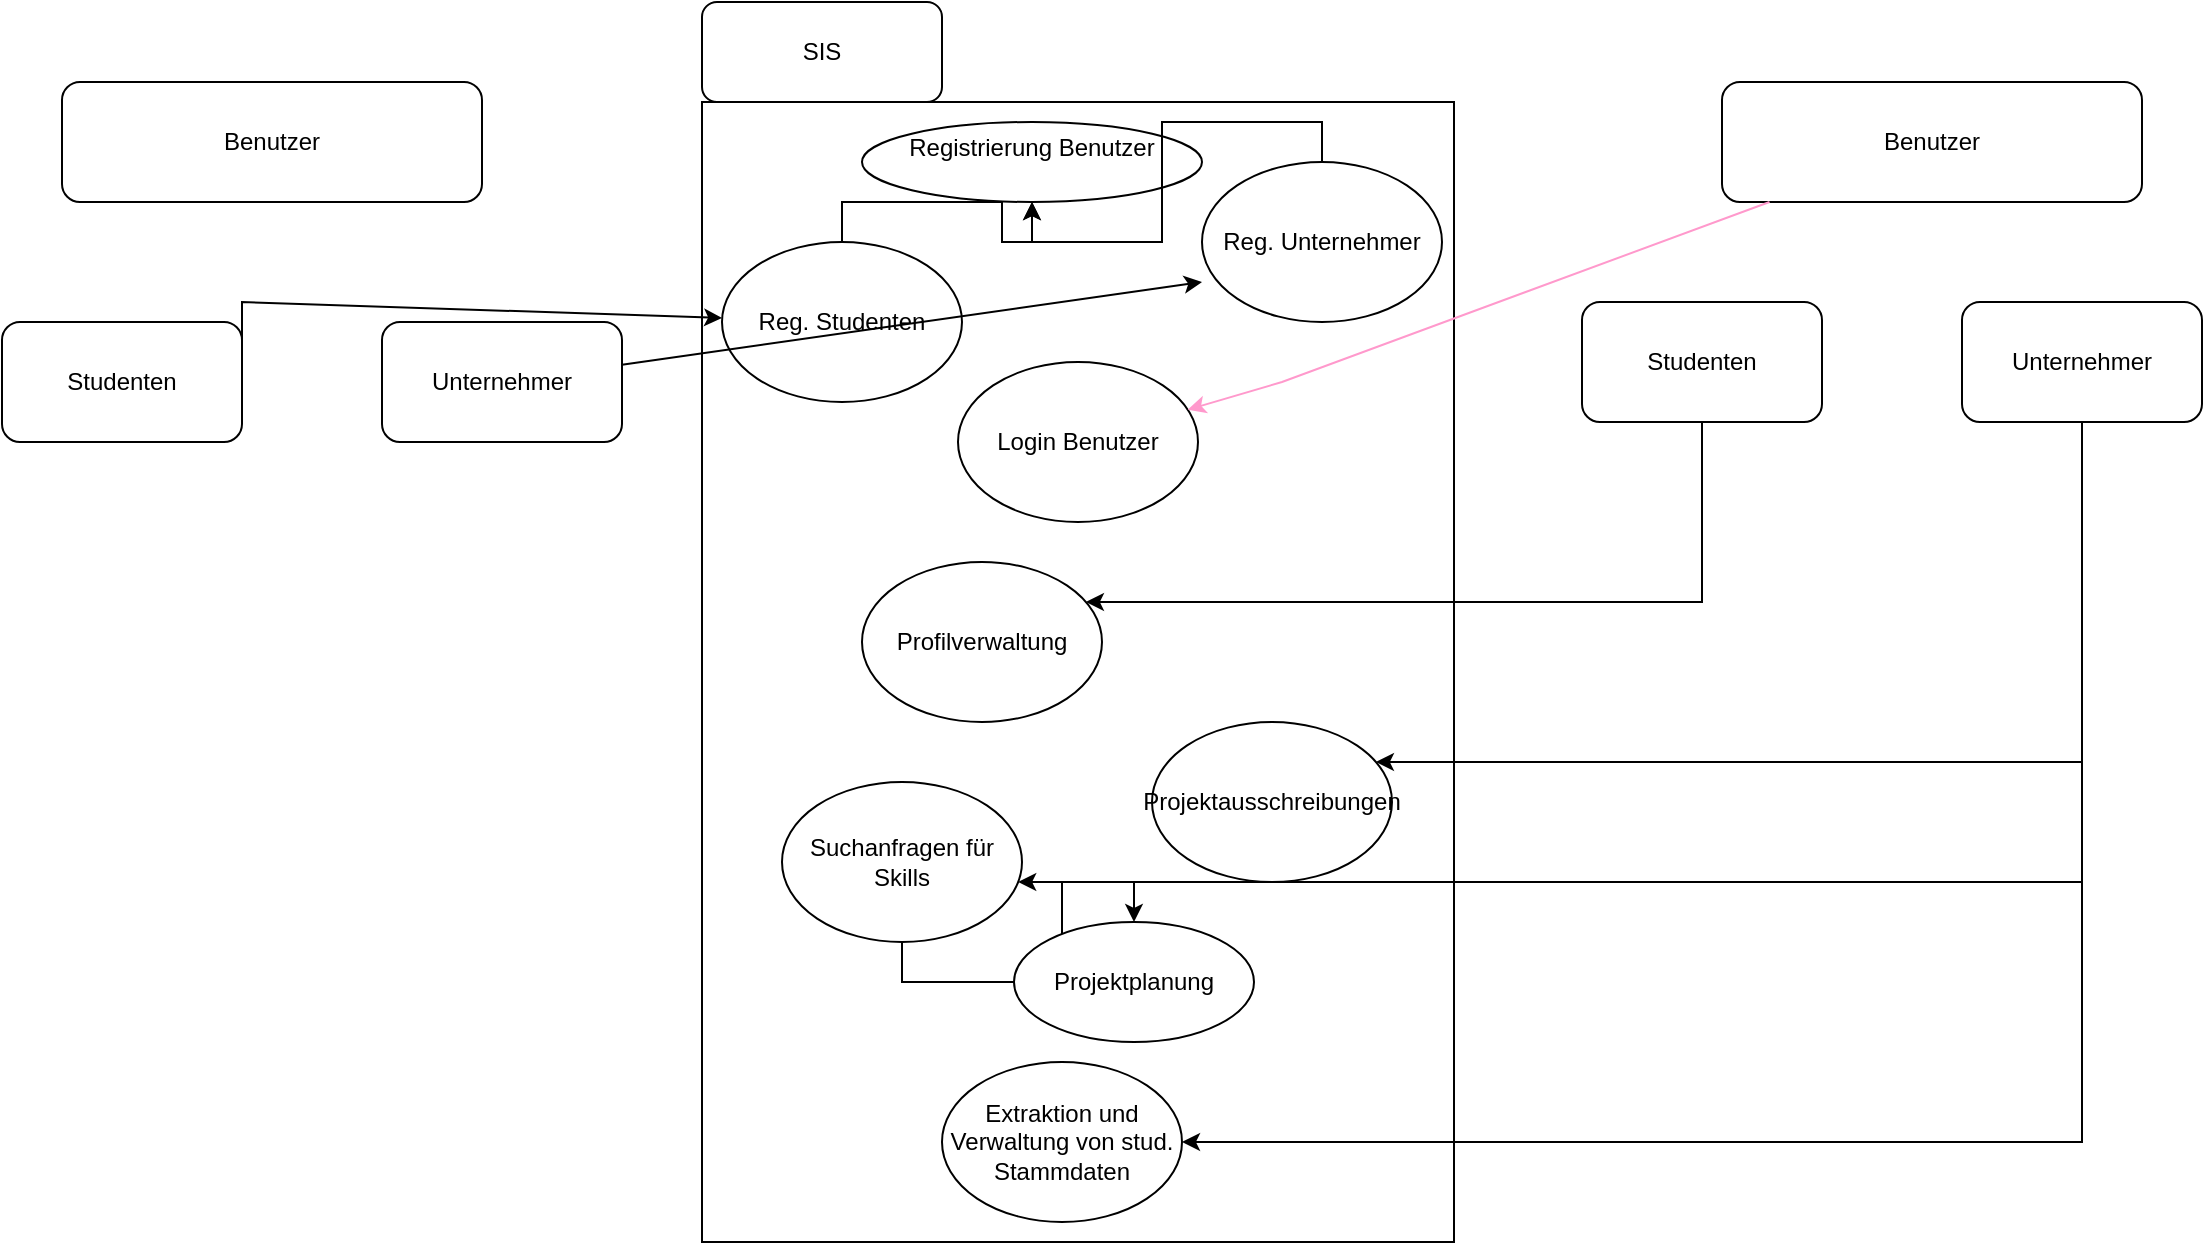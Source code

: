 <mxfile version="22.1.4" type="github">
  <diagram name="Page-1" id="ZWhp1XGwrc4be9mz8kel">
    <mxGraphModel dx="1434" dy="651" grid="1" gridSize="10" guides="1" tooltips="1" connect="1" arrows="1" fold="1" page="1" pageScale="1" pageWidth="1169" pageHeight="826" math="0" shadow="0">
      <root>
        <mxCell id="0" />
        <mxCell id="1" parent="0" />
        <mxCell id="MnY0Aaij6uocOL5gSc5U-1" value="" style="rounded=0;whiteSpace=wrap;html=1;" vertex="1" parent="1">
          <mxGeometry x="360" y="50" width="376" height="570" as="geometry" />
        </mxCell>
        <mxCell id="MnY0Aaij6uocOL5gSc5U-2" value="&lt;div&gt;Registrierung Benutzer&lt;/div&gt;&lt;div&gt;&lt;br&gt;&lt;/div&gt;" style="ellipse;whiteSpace=wrap;html=1;" vertex="1" parent="1">
          <mxGeometry x="440" y="60" width="170" height="40" as="geometry" />
        </mxCell>
        <mxCell id="MnY0Aaij6uocOL5gSc5U-31" value="" style="edgeStyle=orthogonalEdgeStyle;rounded=0;orthogonalLoop=1;jettySize=auto;html=1;" edge="1" parent="1" source="MnY0Aaij6uocOL5gSc5U-3" target="MnY0Aaij6uocOL5gSc5U-2">
          <mxGeometry relative="1" as="geometry" />
        </mxCell>
        <mxCell id="MnY0Aaij6uocOL5gSc5U-3" value="Reg. Unternehmer" style="ellipse;whiteSpace=wrap;html=1;" vertex="1" parent="1">
          <mxGeometry x="610" y="80" width="120" height="80" as="geometry" />
        </mxCell>
        <mxCell id="MnY0Aaij6uocOL5gSc5U-29" value="" style="edgeStyle=orthogonalEdgeStyle;rounded=0;orthogonalLoop=1;jettySize=auto;html=1;" edge="1" parent="1" source="MnY0Aaij6uocOL5gSc5U-4" target="MnY0Aaij6uocOL5gSc5U-2">
          <mxGeometry relative="1" as="geometry" />
        </mxCell>
        <mxCell id="MnY0Aaij6uocOL5gSc5U-4" value="Reg. Studenten" style="ellipse;whiteSpace=wrap;html=1;" vertex="1" parent="1">
          <mxGeometry x="370" y="120" width="120" height="80" as="geometry" />
        </mxCell>
        <mxCell id="MnY0Aaij6uocOL5gSc5U-5" value="Benutzer" style="rounded=1;whiteSpace=wrap;html=1;" vertex="1" parent="1">
          <mxGeometry x="40" y="40" width="210" height="60" as="geometry" />
        </mxCell>
        <mxCell id="MnY0Aaij6uocOL5gSc5U-6" value="Studenten" style="rounded=1;whiteSpace=wrap;html=1;" vertex="1" parent="1">
          <mxGeometry x="10" y="160" width="120" height="60" as="geometry" />
        </mxCell>
        <mxCell id="MnY0Aaij6uocOL5gSc5U-7" value="Unternehmer" style="rounded=1;whiteSpace=wrap;html=1;" vertex="1" parent="1">
          <mxGeometry x="200" y="160" width="120" height="60" as="geometry" />
        </mxCell>
        <mxCell id="MnY0Aaij6uocOL5gSc5U-9" value="Benutzer" style="rounded=1;whiteSpace=wrap;html=1;" vertex="1" parent="1">
          <mxGeometry x="870" y="40" width="210" height="60" as="geometry" />
        </mxCell>
        <mxCell id="MnY0Aaij6uocOL5gSc5U-33" value="" style="edgeStyle=orthogonalEdgeStyle;rounded=0;orthogonalLoop=1;jettySize=auto;html=1;" edge="1" parent="1" source="MnY0Aaij6uocOL5gSc5U-10" target="MnY0Aaij6uocOL5gSc5U-13">
          <mxGeometry relative="1" as="geometry">
            <mxPoint x="860" y="290" as="targetPoint" />
            <Array as="points">
              <mxPoint x="860" y="300" />
            </Array>
          </mxGeometry>
        </mxCell>
        <mxCell id="MnY0Aaij6uocOL5gSc5U-10" value="Studenten" style="rounded=1;whiteSpace=wrap;html=1;" vertex="1" parent="1">
          <mxGeometry x="800" y="150" width="120" height="60" as="geometry" />
        </mxCell>
        <mxCell id="MnY0Aaij6uocOL5gSc5U-34" value="" style="edgeStyle=orthogonalEdgeStyle;rounded=0;orthogonalLoop=1;jettySize=auto;html=1;" edge="1" parent="1" source="MnY0Aaij6uocOL5gSc5U-11" target="MnY0Aaij6uocOL5gSc5U-14">
          <mxGeometry relative="1" as="geometry">
            <mxPoint x="1050" y="290" as="targetPoint" />
            <Array as="points">
              <mxPoint x="1050" y="380" />
            </Array>
          </mxGeometry>
        </mxCell>
        <mxCell id="MnY0Aaij6uocOL5gSc5U-35" value="" style="edgeStyle=orthogonalEdgeStyle;rounded=0;orthogonalLoop=1;jettySize=auto;html=1;" edge="1" parent="1" source="MnY0Aaij6uocOL5gSc5U-11" target="MnY0Aaij6uocOL5gSc5U-15">
          <mxGeometry relative="1" as="geometry">
            <mxPoint x="1050" y="290" as="targetPoint" />
            <Array as="points">
              <mxPoint x="1050" y="440" />
            </Array>
          </mxGeometry>
        </mxCell>
        <mxCell id="MnY0Aaij6uocOL5gSc5U-37" value="" style="edgeStyle=orthogonalEdgeStyle;rounded=0;orthogonalLoop=1;jettySize=auto;html=1;" edge="1" parent="1" source="MnY0Aaij6uocOL5gSc5U-11" target="MnY0Aaij6uocOL5gSc5U-17">
          <mxGeometry relative="1" as="geometry">
            <mxPoint x="1190" y="180" as="targetPoint" />
            <Array as="points">
              <mxPoint x="1050" y="570" />
            </Array>
          </mxGeometry>
        </mxCell>
        <mxCell id="MnY0Aaij6uocOL5gSc5U-11" value="Unternehmer" style="rounded=1;whiteSpace=wrap;html=1;" vertex="1" parent="1">
          <mxGeometry x="990" y="150" width="120" height="60" as="geometry" />
        </mxCell>
        <mxCell id="MnY0Aaij6uocOL5gSc5U-12" value="Login Benutzer" style="ellipse;whiteSpace=wrap;html=1;" vertex="1" parent="1">
          <mxGeometry x="488" y="180" width="120" height="80" as="geometry" />
        </mxCell>
        <mxCell id="MnY0Aaij6uocOL5gSc5U-13" value="Profilverwaltung" style="ellipse;whiteSpace=wrap;html=1;" vertex="1" parent="1">
          <mxGeometry x="440" y="280" width="120" height="80" as="geometry" />
        </mxCell>
        <mxCell id="MnY0Aaij6uocOL5gSc5U-14" value="Projektausschreibungen" style="ellipse;whiteSpace=wrap;html=1;" vertex="1" parent="1">
          <mxGeometry x="585" y="360" width="120" height="80" as="geometry" />
        </mxCell>
        <mxCell id="MnY0Aaij6uocOL5gSc5U-36" value="" style="edgeStyle=orthogonalEdgeStyle;rounded=0;orthogonalLoop=1;jettySize=auto;html=1;" edge="1" parent="1" source="MnY0Aaij6uocOL5gSc5U-15" target="MnY0Aaij6uocOL5gSc5U-16">
          <mxGeometry relative="1" as="geometry" />
        </mxCell>
        <mxCell id="MnY0Aaij6uocOL5gSc5U-15" value="Suchanfragen für Skills" style="ellipse;whiteSpace=wrap;html=1;" vertex="1" parent="1">
          <mxGeometry x="400" y="390" width="120" height="80" as="geometry" />
        </mxCell>
        <mxCell id="MnY0Aaij6uocOL5gSc5U-16" value="Projektplanung" style="ellipse;whiteSpace=wrap;html=1;" vertex="1" parent="1">
          <mxGeometry x="516" y="460" width="120" height="60" as="geometry" />
        </mxCell>
        <mxCell id="MnY0Aaij6uocOL5gSc5U-17" value="Extraktion und Verwaltung von stud. Stammdaten" style="ellipse;whiteSpace=wrap;html=1;" vertex="1" parent="1">
          <mxGeometry x="480" y="530" width="120" height="80" as="geometry" />
        </mxCell>
        <mxCell id="MnY0Aaij6uocOL5gSc5U-18" value="SIS" style="rounded=1;whiteSpace=wrap;html=1;" vertex="1" parent="1">
          <mxGeometry x="360" width="120" height="50" as="geometry" />
        </mxCell>
        <mxCell id="MnY0Aaij6uocOL5gSc5U-23" value="" style="endArrow=classic;html=1;rounded=0;" edge="1" parent="1" target="MnY0Aaij6uocOL5gSc5U-4">
          <mxGeometry width="50" height="50" relative="1" as="geometry">
            <mxPoint x="130" y="170" as="sourcePoint" />
            <mxPoint x="180" y="120" as="targetPoint" />
            <Array as="points">
              <mxPoint x="130" y="150" />
            </Array>
          </mxGeometry>
        </mxCell>
        <mxCell id="MnY0Aaij6uocOL5gSc5U-28" value="" style="endArrow=classic;html=1;rounded=0;" edge="1" parent="1" source="MnY0Aaij6uocOL5gSc5U-7">
          <mxGeometry width="50" height="50" relative="1" as="geometry">
            <mxPoint x="560" y="190" as="sourcePoint" />
            <mxPoint x="610" y="140" as="targetPoint" />
          </mxGeometry>
        </mxCell>
        <mxCell id="MnY0Aaij6uocOL5gSc5U-32" value="" style="endArrow=classic;html=1;rounded=0;fillColor=#f8cecc;strokeColor=#FF99CC;" edge="1" parent="1" source="MnY0Aaij6uocOL5gSc5U-9" target="MnY0Aaij6uocOL5gSc5U-12">
          <mxGeometry width="50" height="50" relative="1" as="geometry">
            <mxPoint x="560" y="190" as="sourcePoint" />
            <mxPoint x="610" y="140" as="targetPoint" />
            <Array as="points">
              <mxPoint x="650" y="190" />
            </Array>
          </mxGeometry>
        </mxCell>
      </root>
    </mxGraphModel>
  </diagram>
</mxfile>

